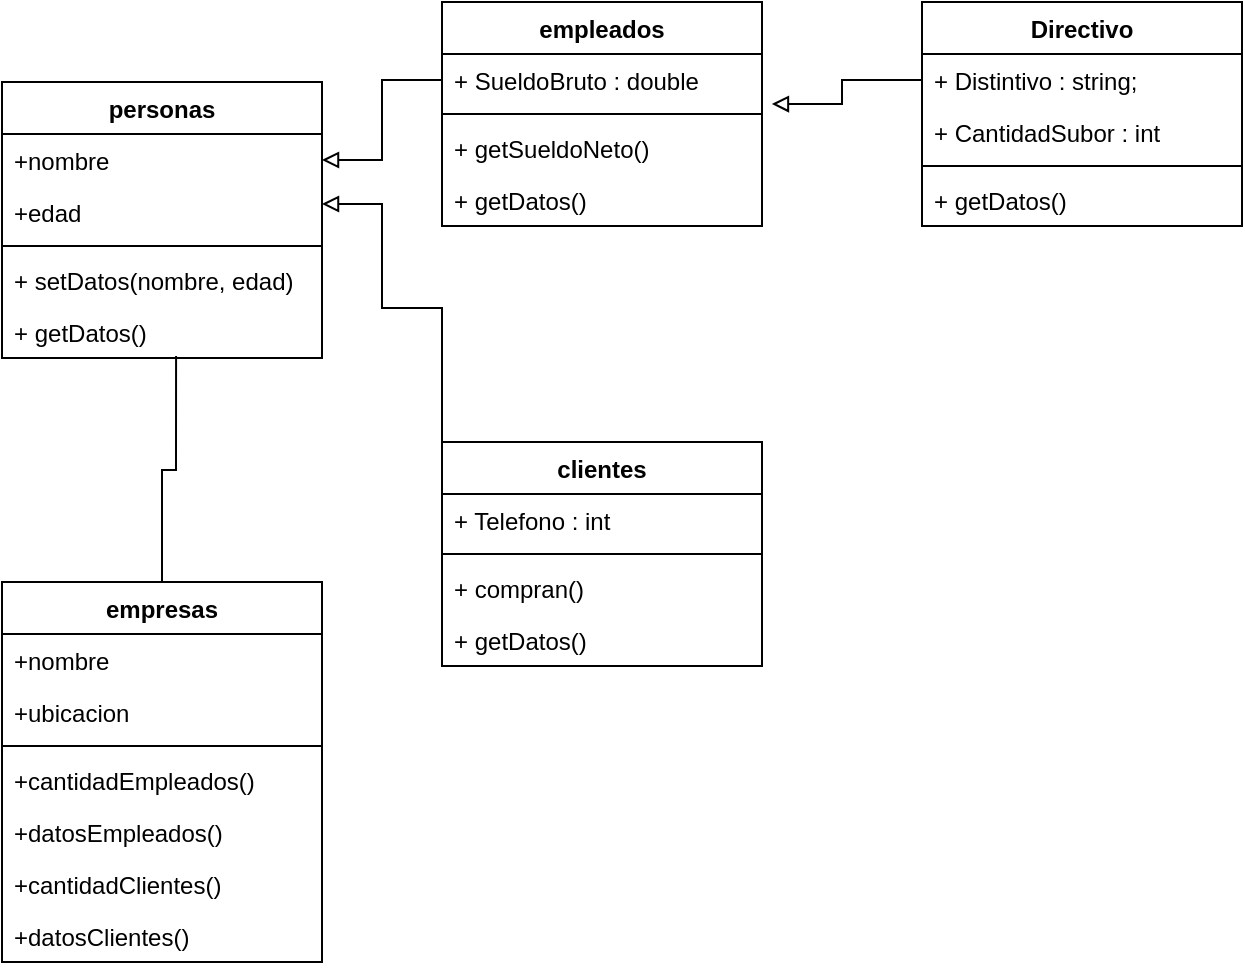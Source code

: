 <mxfile version="16.5.1" type="device"><diagram id="cocX0NUUEHAk9OWlxsRG" name="Página-1"><mxGraphModel dx="868" dy="563" grid="1" gridSize="10" guides="1" tooltips="1" connect="1" arrows="1" fold="1" page="1" pageScale="1" pageWidth="827" pageHeight="1169" math="0" shadow="0"><root><mxCell id="0"/><mxCell id="1" parent="0"/><mxCell id="rOuC5IgSTMdPJdAqeqeA-8" value="clientes" style="swimlane;fontStyle=1;align=center;verticalAlign=top;childLayout=stackLayout;horizontal=1;startSize=26;horizontalStack=0;resizeParent=1;resizeParentMax=0;resizeLast=0;collapsible=1;marginBottom=0;" vertex="1" parent="1"><mxGeometry x="400" y="270" width="160" height="112" as="geometry"/></mxCell><mxCell id="rOuC5IgSTMdPJdAqeqeA-9" value="+ Telefono : int" style="text;strokeColor=none;fillColor=none;align=left;verticalAlign=top;spacingLeft=4;spacingRight=4;overflow=hidden;rotatable=0;points=[[0,0.5],[1,0.5]];portConstraint=eastwest;" vertex="1" parent="rOuC5IgSTMdPJdAqeqeA-8"><mxGeometry y="26" width="160" height="26" as="geometry"/></mxCell><mxCell id="rOuC5IgSTMdPJdAqeqeA-10" value="" style="line;strokeWidth=1;fillColor=none;align=left;verticalAlign=middle;spacingTop=-1;spacingLeft=3;spacingRight=3;rotatable=0;labelPosition=right;points=[];portConstraint=eastwest;" vertex="1" parent="rOuC5IgSTMdPJdAqeqeA-8"><mxGeometry y="52" width="160" height="8" as="geometry"/></mxCell><mxCell id="rOuC5IgSTMdPJdAqeqeA-11" value="+ compran()" style="text;strokeColor=none;fillColor=none;align=left;verticalAlign=top;spacingLeft=4;spacingRight=4;overflow=hidden;rotatable=0;points=[[0,0.5],[1,0.5]];portConstraint=eastwest;" vertex="1" parent="rOuC5IgSTMdPJdAqeqeA-8"><mxGeometry y="60" width="160" height="26" as="geometry"/></mxCell><mxCell id="rOuC5IgSTMdPJdAqeqeA-58" value="+ getDatos()" style="text;strokeColor=none;fillColor=none;align=left;verticalAlign=top;spacingLeft=4;spacingRight=4;overflow=hidden;rotatable=0;points=[[0,0.5],[1,0.5]];portConstraint=eastwest;" vertex="1" parent="rOuC5IgSTMdPJdAqeqeA-8"><mxGeometry y="86" width="160" height="26" as="geometry"/></mxCell><mxCell id="rOuC5IgSTMdPJdAqeqeA-12" value="personas" style="swimlane;fontStyle=1;align=center;verticalAlign=top;childLayout=stackLayout;horizontal=1;startSize=26;horizontalStack=0;resizeParent=1;resizeParentMax=0;resizeLast=0;collapsible=1;marginBottom=0;" vertex="1" parent="1"><mxGeometry x="180" y="90" width="160" height="138" as="geometry"/></mxCell><mxCell id="rOuC5IgSTMdPJdAqeqeA-13" value="+nombre" style="text;strokeColor=none;fillColor=none;align=left;verticalAlign=top;spacingLeft=4;spacingRight=4;overflow=hidden;rotatable=0;points=[[0,0.5],[1,0.5]];portConstraint=eastwest;" vertex="1" parent="rOuC5IgSTMdPJdAqeqeA-12"><mxGeometry y="26" width="160" height="26" as="geometry"/></mxCell><mxCell id="rOuC5IgSTMdPJdAqeqeA-35" value="+edad" style="text;strokeColor=none;fillColor=none;align=left;verticalAlign=top;spacingLeft=4;spacingRight=4;overflow=hidden;rotatable=0;points=[[0,0.5],[1,0.5]];portConstraint=eastwest;" vertex="1" parent="rOuC5IgSTMdPJdAqeqeA-12"><mxGeometry y="52" width="160" height="26" as="geometry"/></mxCell><mxCell id="rOuC5IgSTMdPJdAqeqeA-14" value="" style="line;strokeWidth=1;fillColor=none;align=left;verticalAlign=middle;spacingTop=-1;spacingLeft=3;spacingRight=3;rotatable=0;labelPosition=right;points=[];portConstraint=eastwest;" vertex="1" parent="rOuC5IgSTMdPJdAqeqeA-12"><mxGeometry y="78" width="160" height="8" as="geometry"/></mxCell><mxCell id="rOuC5IgSTMdPJdAqeqeA-43" value="+ setDatos(nombre, edad)" style="text;strokeColor=none;fillColor=none;align=left;verticalAlign=top;spacingLeft=4;spacingRight=4;overflow=hidden;rotatable=0;points=[[0,0.5],[1,0.5]];portConstraint=eastwest;" vertex="1" parent="rOuC5IgSTMdPJdAqeqeA-12"><mxGeometry y="86" width="160" height="26" as="geometry"/></mxCell><mxCell id="rOuC5IgSTMdPJdAqeqeA-15" value="+ getDatos()" style="text;strokeColor=none;fillColor=none;align=left;verticalAlign=top;spacingLeft=4;spacingRight=4;overflow=hidden;rotatable=0;points=[[0,0.5],[1,0.5]];portConstraint=eastwest;" vertex="1" parent="rOuC5IgSTMdPJdAqeqeA-12"><mxGeometry y="112" width="160" height="26" as="geometry"/></mxCell><mxCell id="rOuC5IgSTMdPJdAqeqeA-39" style="edgeStyle=orthogonalEdgeStyle;rounded=0;orthogonalLoop=1;jettySize=auto;html=1;endArrow=none;endFill=0;entryX=0.544;entryY=0.962;entryDx=0;entryDy=0;entryPerimeter=0;" edge="1" parent="1" source="rOuC5IgSTMdPJdAqeqeA-22" target="rOuC5IgSTMdPJdAqeqeA-15"><mxGeometry relative="1" as="geometry"><mxPoint x="250" y="210" as="targetPoint"/></mxGeometry></mxCell><mxCell id="rOuC5IgSTMdPJdAqeqeA-22" value="empresas" style="swimlane;fontStyle=1;align=center;verticalAlign=top;childLayout=stackLayout;horizontal=1;startSize=26;horizontalStack=0;resizeParent=1;resizeParentMax=0;resizeLast=0;collapsible=1;marginBottom=0;" vertex="1" parent="1"><mxGeometry x="180" y="340" width="160" height="190" as="geometry"/></mxCell><mxCell id="rOuC5IgSTMdPJdAqeqeA-23" value="+nombre" style="text;strokeColor=none;fillColor=none;align=left;verticalAlign=top;spacingLeft=4;spacingRight=4;overflow=hidden;rotatable=0;points=[[0,0.5],[1,0.5]];portConstraint=eastwest;" vertex="1" parent="rOuC5IgSTMdPJdAqeqeA-22"><mxGeometry y="26" width="160" height="26" as="geometry"/></mxCell><mxCell id="rOuC5IgSTMdPJdAqeqeA-41" value="+ubicacion" style="text;strokeColor=none;fillColor=none;align=left;verticalAlign=top;spacingLeft=4;spacingRight=4;overflow=hidden;rotatable=0;points=[[0,0.5],[1,0.5]];portConstraint=eastwest;" vertex="1" parent="rOuC5IgSTMdPJdAqeqeA-22"><mxGeometry y="52" width="160" height="26" as="geometry"/></mxCell><mxCell id="rOuC5IgSTMdPJdAqeqeA-24" value="" style="line;strokeWidth=1;fillColor=none;align=left;verticalAlign=middle;spacingTop=-1;spacingLeft=3;spacingRight=3;rotatable=0;labelPosition=right;points=[];portConstraint=eastwest;" vertex="1" parent="rOuC5IgSTMdPJdAqeqeA-22"><mxGeometry y="78" width="160" height="8" as="geometry"/></mxCell><mxCell id="rOuC5IgSTMdPJdAqeqeA-25" value="+cantidadEmpleados()" style="text;strokeColor=none;fillColor=none;align=left;verticalAlign=top;spacingLeft=4;spacingRight=4;overflow=hidden;rotatable=0;points=[[0,0.5],[1,0.5]];portConstraint=eastwest;" vertex="1" parent="rOuC5IgSTMdPJdAqeqeA-22"><mxGeometry y="86" width="160" height="26" as="geometry"/></mxCell><mxCell id="rOuC5IgSTMdPJdAqeqeA-55" value="+datosEmpleados()" style="text;strokeColor=none;fillColor=none;align=left;verticalAlign=top;spacingLeft=4;spacingRight=4;overflow=hidden;rotatable=0;points=[[0,0.5],[1,0.5]];portConstraint=eastwest;" vertex="1" parent="rOuC5IgSTMdPJdAqeqeA-22"><mxGeometry y="112" width="160" height="26" as="geometry"/></mxCell><mxCell id="rOuC5IgSTMdPJdAqeqeA-42" value="+cantidadClientes()" style="text;strokeColor=none;fillColor=none;align=left;verticalAlign=top;spacingLeft=4;spacingRight=4;overflow=hidden;rotatable=0;points=[[0,0.5],[1,0.5]];portConstraint=eastwest;" vertex="1" parent="rOuC5IgSTMdPJdAqeqeA-22"><mxGeometry y="138" width="160" height="26" as="geometry"/></mxCell><mxCell id="rOuC5IgSTMdPJdAqeqeA-56" value="+datosClientes()" style="text;strokeColor=none;fillColor=none;align=left;verticalAlign=top;spacingLeft=4;spacingRight=4;overflow=hidden;rotatable=0;points=[[0,0.5],[1,0.5]];portConstraint=eastwest;" vertex="1" parent="rOuC5IgSTMdPJdAqeqeA-22"><mxGeometry y="164" width="160" height="26" as="geometry"/></mxCell><mxCell id="rOuC5IgSTMdPJdAqeqeA-26" value="empleados" style="swimlane;fontStyle=1;align=center;verticalAlign=top;childLayout=stackLayout;horizontal=1;startSize=26;horizontalStack=0;resizeParent=1;resizeParentMax=0;resizeLast=0;collapsible=1;marginBottom=0;" vertex="1" parent="1"><mxGeometry x="400" y="50" width="160" height="112" as="geometry"/></mxCell><mxCell id="rOuC5IgSTMdPJdAqeqeA-27" value="+ SueldoBruto : double" style="text;strokeColor=none;fillColor=none;align=left;verticalAlign=top;spacingLeft=4;spacingRight=4;overflow=hidden;rotatable=0;points=[[0,0.5],[1,0.5]];portConstraint=eastwest;" vertex="1" parent="rOuC5IgSTMdPJdAqeqeA-26"><mxGeometry y="26" width="160" height="26" as="geometry"/></mxCell><mxCell id="rOuC5IgSTMdPJdAqeqeA-28" value="" style="line;strokeWidth=1;fillColor=none;align=left;verticalAlign=middle;spacingTop=-1;spacingLeft=3;spacingRight=3;rotatable=0;labelPosition=right;points=[];portConstraint=eastwest;" vertex="1" parent="rOuC5IgSTMdPJdAqeqeA-26"><mxGeometry y="52" width="160" height="8" as="geometry"/></mxCell><mxCell id="rOuC5IgSTMdPJdAqeqeA-29" value="+ getSueldoNeto()" style="text;strokeColor=none;fillColor=none;align=left;verticalAlign=top;spacingLeft=4;spacingRight=4;overflow=hidden;rotatable=0;points=[[0,0.5],[1,0.5]];portConstraint=eastwest;" vertex="1" parent="rOuC5IgSTMdPJdAqeqeA-26"><mxGeometry y="60" width="160" height="26" as="geometry"/></mxCell><mxCell id="rOuC5IgSTMdPJdAqeqeA-57" value="+ getDatos()" style="text;strokeColor=none;fillColor=none;align=left;verticalAlign=top;spacingLeft=4;spacingRight=4;overflow=hidden;rotatable=0;points=[[0,0.5],[1,0.5]];portConstraint=eastwest;" vertex="1" parent="rOuC5IgSTMdPJdAqeqeA-26"><mxGeometry y="86" width="160" height="26" as="geometry"/></mxCell><mxCell id="rOuC5IgSTMdPJdAqeqeA-36" value="" style="edgeStyle=orthogonalEdgeStyle;rounded=0;orthogonalLoop=1;jettySize=auto;html=1;endArrow=block;endFill=0;" edge="1" parent="1" source="rOuC5IgSTMdPJdAqeqeA-27" target="rOuC5IgSTMdPJdAqeqeA-13"><mxGeometry relative="1" as="geometry"/></mxCell><mxCell id="rOuC5IgSTMdPJdAqeqeA-37" style="edgeStyle=orthogonalEdgeStyle;rounded=0;orthogonalLoop=1;jettySize=auto;html=1;exitX=0;exitY=0.5;exitDx=0;exitDy=0;endArrow=block;endFill=0;" edge="1" parent="1" source="rOuC5IgSTMdPJdAqeqeA-9" target="rOuC5IgSTMdPJdAqeqeA-35"><mxGeometry relative="1" as="geometry"><Array as="points"><mxPoint x="370" y="203"/><mxPoint x="370" y="151"/></Array></mxGeometry></mxCell><mxCell id="rOuC5IgSTMdPJdAqeqeA-38" style="edgeStyle=orthogonalEdgeStyle;rounded=0;orthogonalLoop=1;jettySize=auto;html=1;entryX=1.031;entryY=-0.346;entryDx=0;entryDy=0;entryPerimeter=0;exitX=0;exitY=0.5;exitDx=0;exitDy=0;endArrow=block;endFill=0;" edge="1" parent="1" source="rOuC5IgSTMdPJdAqeqeA-49" target="rOuC5IgSTMdPJdAqeqeA-29"><mxGeometry relative="1" as="geometry"><mxPoint x="630" y="115" as="sourcePoint"/></mxGeometry></mxCell><mxCell id="rOuC5IgSTMdPJdAqeqeA-48" value="Directivo" style="swimlane;fontStyle=1;align=center;verticalAlign=top;childLayout=stackLayout;horizontal=1;startSize=26;horizontalStack=0;resizeParent=1;resizeParentMax=0;resizeLast=0;collapsible=1;marginBottom=0;" vertex="1" parent="1"><mxGeometry x="640" y="50" width="160" height="112" as="geometry"/></mxCell><mxCell id="rOuC5IgSTMdPJdAqeqeA-49" value="+ Distintivo : string;" style="text;strokeColor=none;fillColor=none;align=left;verticalAlign=top;spacingLeft=4;spacingRight=4;overflow=hidden;rotatable=0;points=[[0,0.5],[1,0.5]];portConstraint=eastwest;" vertex="1" parent="rOuC5IgSTMdPJdAqeqeA-48"><mxGeometry y="26" width="160" height="26" as="geometry"/></mxCell><mxCell id="rOuC5IgSTMdPJdAqeqeA-53" value="+ CantidadSubor : int" style="text;strokeColor=none;fillColor=none;align=left;verticalAlign=top;spacingLeft=4;spacingRight=4;overflow=hidden;rotatable=0;points=[[0,0.5],[1,0.5]];portConstraint=eastwest;" vertex="1" parent="rOuC5IgSTMdPJdAqeqeA-48"><mxGeometry y="52" width="160" height="26" as="geometry"/></mxCell><mxCell id="rOuC5IgSTMdPJdAqeqeA-50" value="" style="line;strokeWidth=1;fillColor=none;align=left;verticalAlign=middle;spacingTop=-1;spacingLeft=3;spacingRight=3;rotatable=0;labelPosition=right;points=[];portConstraint=eastwest;" vertex="1" parent="rOuC5IgSTMdPJdAqeqeA-48"><mxGeometry y="78" width="160" height="8" as="geometry"/></mxCell><mxCell id="rOuC5IgSTMdPJdAqeqeA-60" value="+ getDatos()" style="text;strokeColor=none;fillColor=none;align=left;verticalAlign=top;spacingLeft=4;spacingRight=4;overflow=hidden;rotatable=0;points=[[0,0.5],[1,0.5]];portConstraint=eastwest;" vertex="1" parent="rOuC5IgSTMdPJdAqeqeA-48"><mxGeometry y="86" width="160" height="26" as="geometry"/></mxCell></root></mxGraphModel></diagram></mxfile>